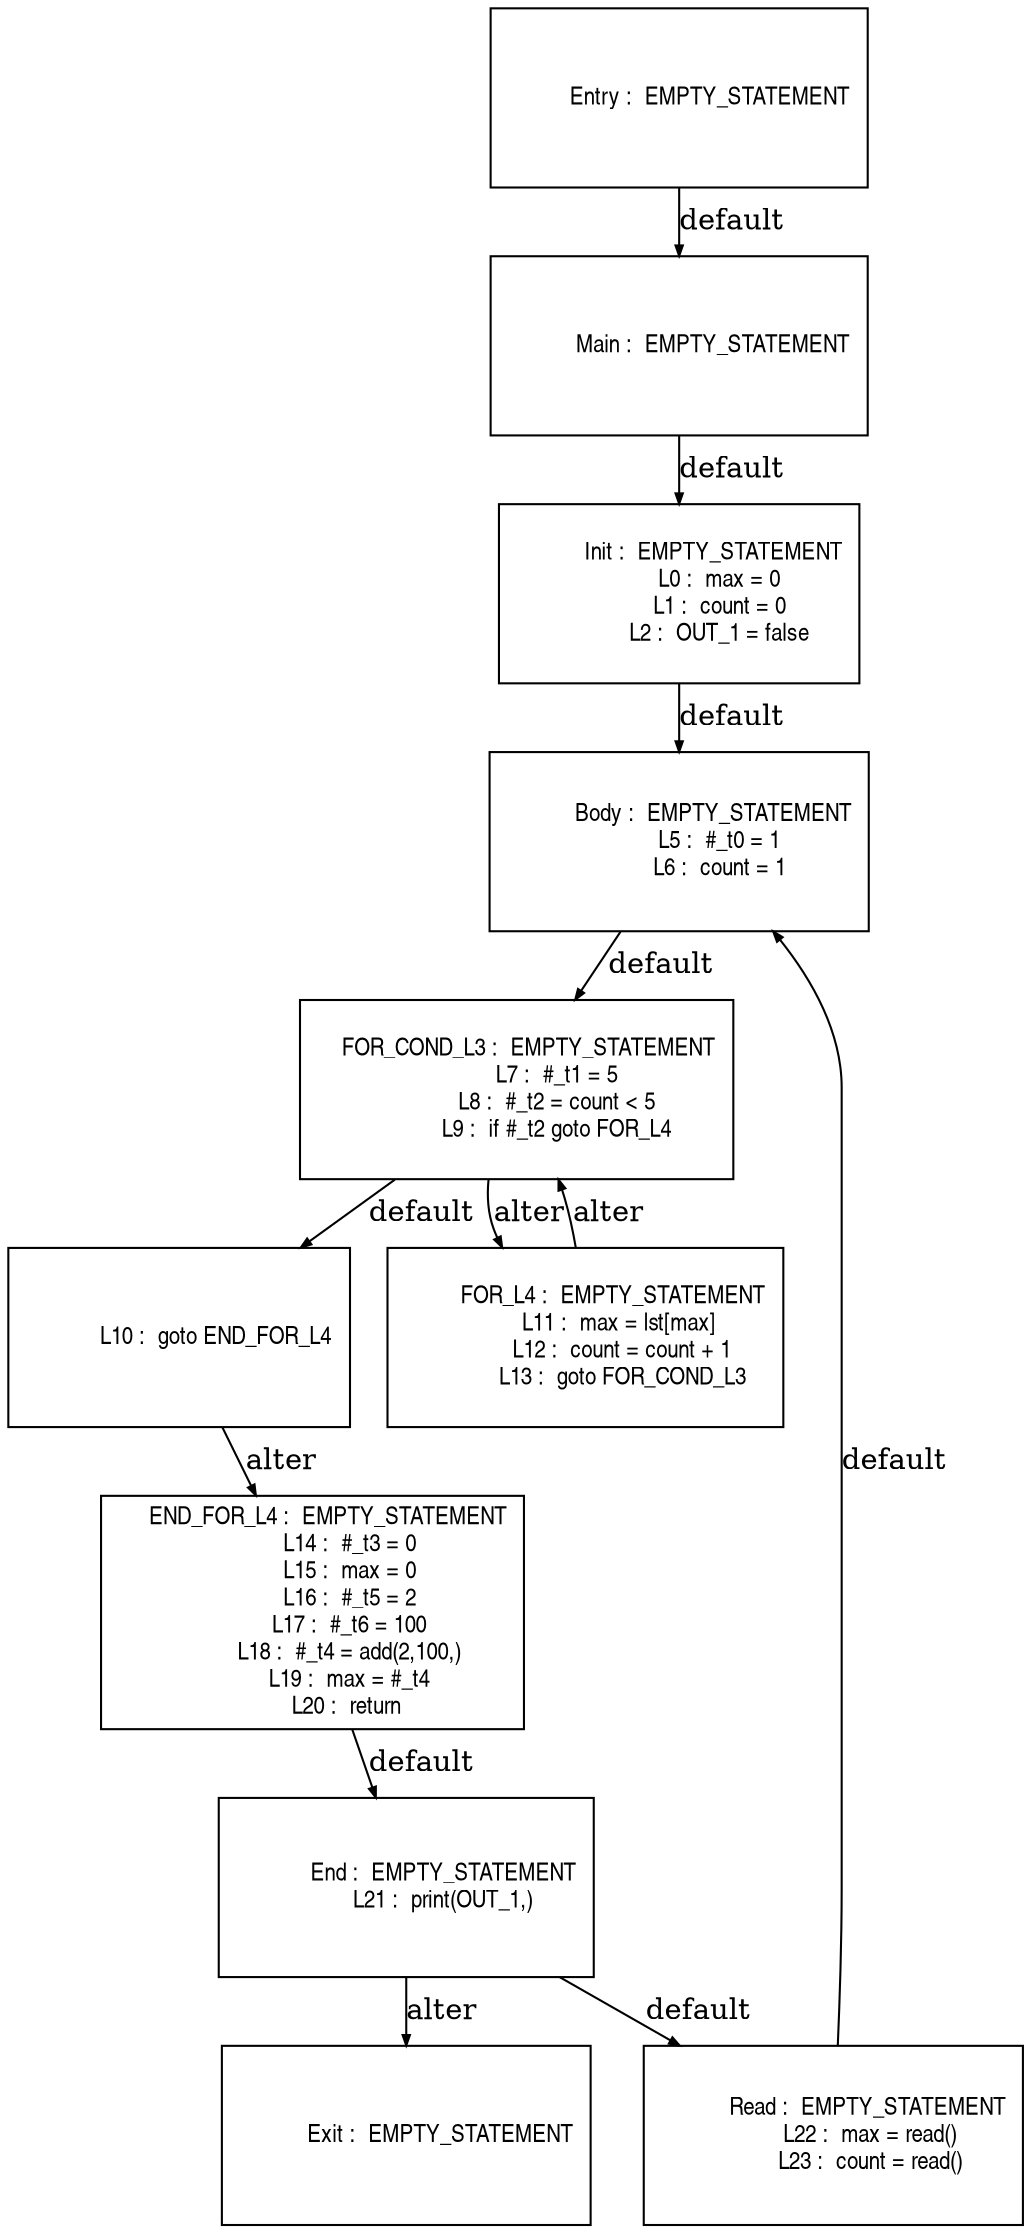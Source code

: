 digraph G {
  ranksep=.25;
  edge [arrowsize=.5]
  node [shape=rectangle, fontname="ArialNarrow",
        fontsize=12,  height=1.2];
  "           Main :  EMPTY_STATEMENT
"; "           Init :  EMPTY_STATEMENT
             L0 :  max = 0
             L1 :  count = 0
             L2 :  OUT_1 = false
"; "           Body :  EMPTY_STATEMENT
             L5 :  #_t0 = 1
             L6 :  count = 1
"; "    FOR_COND_L3 :  EMPTY_STATEMENT
             L7 :  #_t1 = 5
             L8 :  #_t2 = count < 5
             L9 :  if #_t2 goto FOR_L4
"; "            L10 :  goto END_FOR_L4
"; "         FOR_L4 :  EMPTY_STATEMENT
            L11 :  max = lst[max] 
            L12 :  count = count + 1
            L13 :  goto FOR_COND_L3
"; "     END_FOR_L4 :  EMPTY_STATEMENT
            L14 :  #_t3 = 0
            L15 :  max = 0
            L16 :  #_t5 = 2
            L17 :  #_t6 = 100
            L18 :  #_t4 = add(2,100,)
            L19 :  max = #_t4
            L20 :  return 
"; "          Entry :  EMPTY_STATEMENT
"; "            End :  EMPTY_STATEMENT
            L21 :  print(OUT_1,)
"; "           Exit :  EMPTY_STATEMENT
"; "           Read :  EMPTY_STATEMENT
            L22 :  max = read()
            L23 :  count = read()
"; 
  "           Main :  EMPTY_STATEMENT
" -> "           Init :  EMPTY_STATEMENT
             L0 :  max = 0
             L1 :  count = 0
             L2 :  OUT_1 = false
"  [label="default"];
  "           Init :  EMPTY_STATEMENT
             L0 :  max = 0
             L1 :  count = 0
             L2 :  OUT_1 = false
" -> "           Body :  EMPTY_STATEMENT
             L5 :  #_t0 = 1
             L6 :  count = 1
"  [label="default"];
  "           Body :  EMPTY_STATEMENT
             L5 :  #_t0 = 1
             L6 :  count = 1
" -> "    FOR_COND_L3 :  EMPTY_STATEMENT
             L7 :  #_t1 = 5
             L8 :  #_t2 = count < 5
             L9 :  if #_t2 goto FOR_L4
"  [label="default"];
  "    FOR_COND_L3 :  EMPTY_STATEMENT
             L7 :  #_t1 = 5
             L8 :  #_t2 = count < 5
             L9 :  if #_t2 goto FOR_L4
" -> "            L10 :  goto END_FOR_L4
"  [label="default"];
  "    FOR_COND_L3 :  EMPTY_STATEMENT
             L7 :  #_t1 = 5
             L8 :  #_t2 = count < 5
             L9 :  if #_t2 goto FOR_L4
" -> "         FOR_L4 :  EMPTY_STATEMENT
            L11 :  max = lst[max] 
            L12 :  count = count + 1
            L13 :  goto FOR_COND_L3
"  [label="alter"];
  "            L10 :  goto END_FOR_L4
" -> "     END_FOR_L4 :  EMPTY_STATEMENT
            L14 :  #_t3 = 0
            L15 :  max = 0
            L16 :  #_t5 = 2
            L17 :  #_t6 = 100
            L18 :  #_t4 = add(2,100,)
            L19 :  max = #_t4
            L20 :  return 
"  [label="alter"];
  "         FOR_L4 :  EMPTY_STATEMENT
            L11 :  max = lst[max] 
            L12 :  count = count + 1
            L13 :  goto FOR_COND_L3
" -> "    FOR_COND_L3 :  EMPTY_STATEMENT
             L7 :  #_t1 = 5
             L8 :  #_t2 = count < 5
             L9 :  if #_t2 goto FOR_L4
"  [label="alter"];
  "     END_FOR_L4 :  EMPTY_STATEMENT
            L14 :  #_t3 = 0
            L15 :  max = 0
            L16 :  #_t5 = 2
            L17 :  #_t6 = 100
            L18 :  #_t4 = add(2,100,)
            L19 :  max = #_t4
            L20 :  return 
" -> "            End :  EMPTY_STATEMENT
            L21 :  print(OUT_1,)
"  [label="default"];
  "          Entry :  EMPTY_STATEMENT
" -> "           Main :  EMPTY_STATEMENT
"  [label="default"];
  "            End :  EMPTY_STATEMENT
            L21 :  print(OUT_1,)
" -> "           Read :  EMPTY_STATEMENT
            L22 :  max = read()
            L23 :  count = read()
"  [label="default"];
  "            End :  EMPTY_STATEMENT
            L21 :  print(OUT_1,)
" -> "           Exit :  EMPTY_STATEMENT
"  [label="alter"];
  "           Read :  EMPTY_STATEMENT
            L22 :  max = read()
            L23 :  count = read()
" -> "           Body :  EMPTY_STATEMENT
             L5 :  #_t0 = 1
             L6 :  count = 1
"  [label="default"];
}
